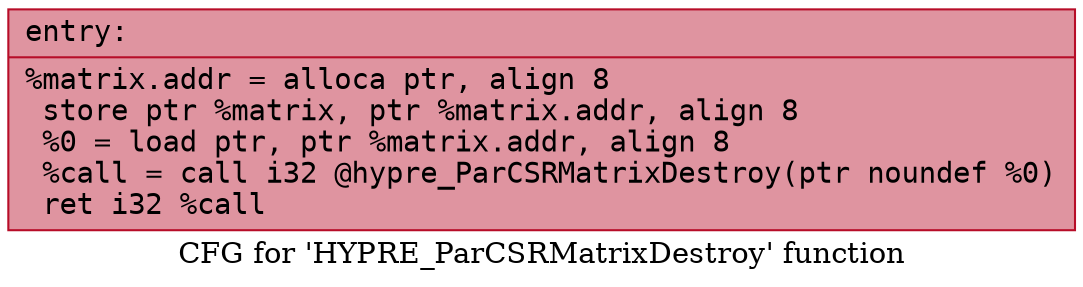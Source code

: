digraph "CFG for 'HYPRE_ParCSRMatrixDestroy' function" {
	label="CFG for 'HYPRE_ParCSRMatrixDestroy' function";

	Node0x562ae1c608d0 [shape=record,color="#b70d28ff", style=filled, fillcolor="#b70d2870" fontname="Courier",label="{entry:\l|  %matrix.addr = alloca ptr, align 8\l  store ptr %matrix, ptr %matrix.addr, align 8\l  %0 = load ptr, ptr %matrix.addr, align 8\l  %call = call i32 @hypre_ParCSRMatrixDestroy(ptr noundef %0)\l  ret i32 %call\l}"];
}

